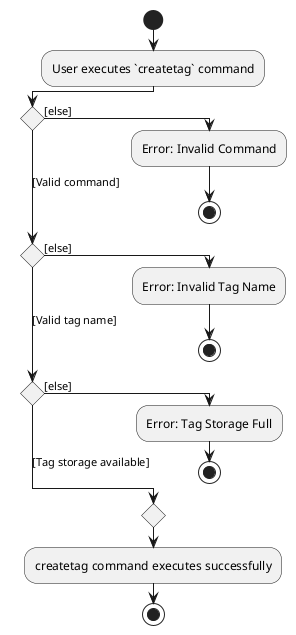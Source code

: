 @startuml
!pragma useVerticalIf on

start
:User executes `createtag` command;
if () then ([else])
    :Error: Invalid Command;
    stop;
([Valid command]) elseif () then ([else])
    :Error: Invalid Tag Name;
    stop;
([Valid tag name]) elseif () then ([else])
    :Error: Tag Storage Full;
    stop;
else ([Tag storage available])
endif
    :createtag command executes successfully;
stop

@enduml
